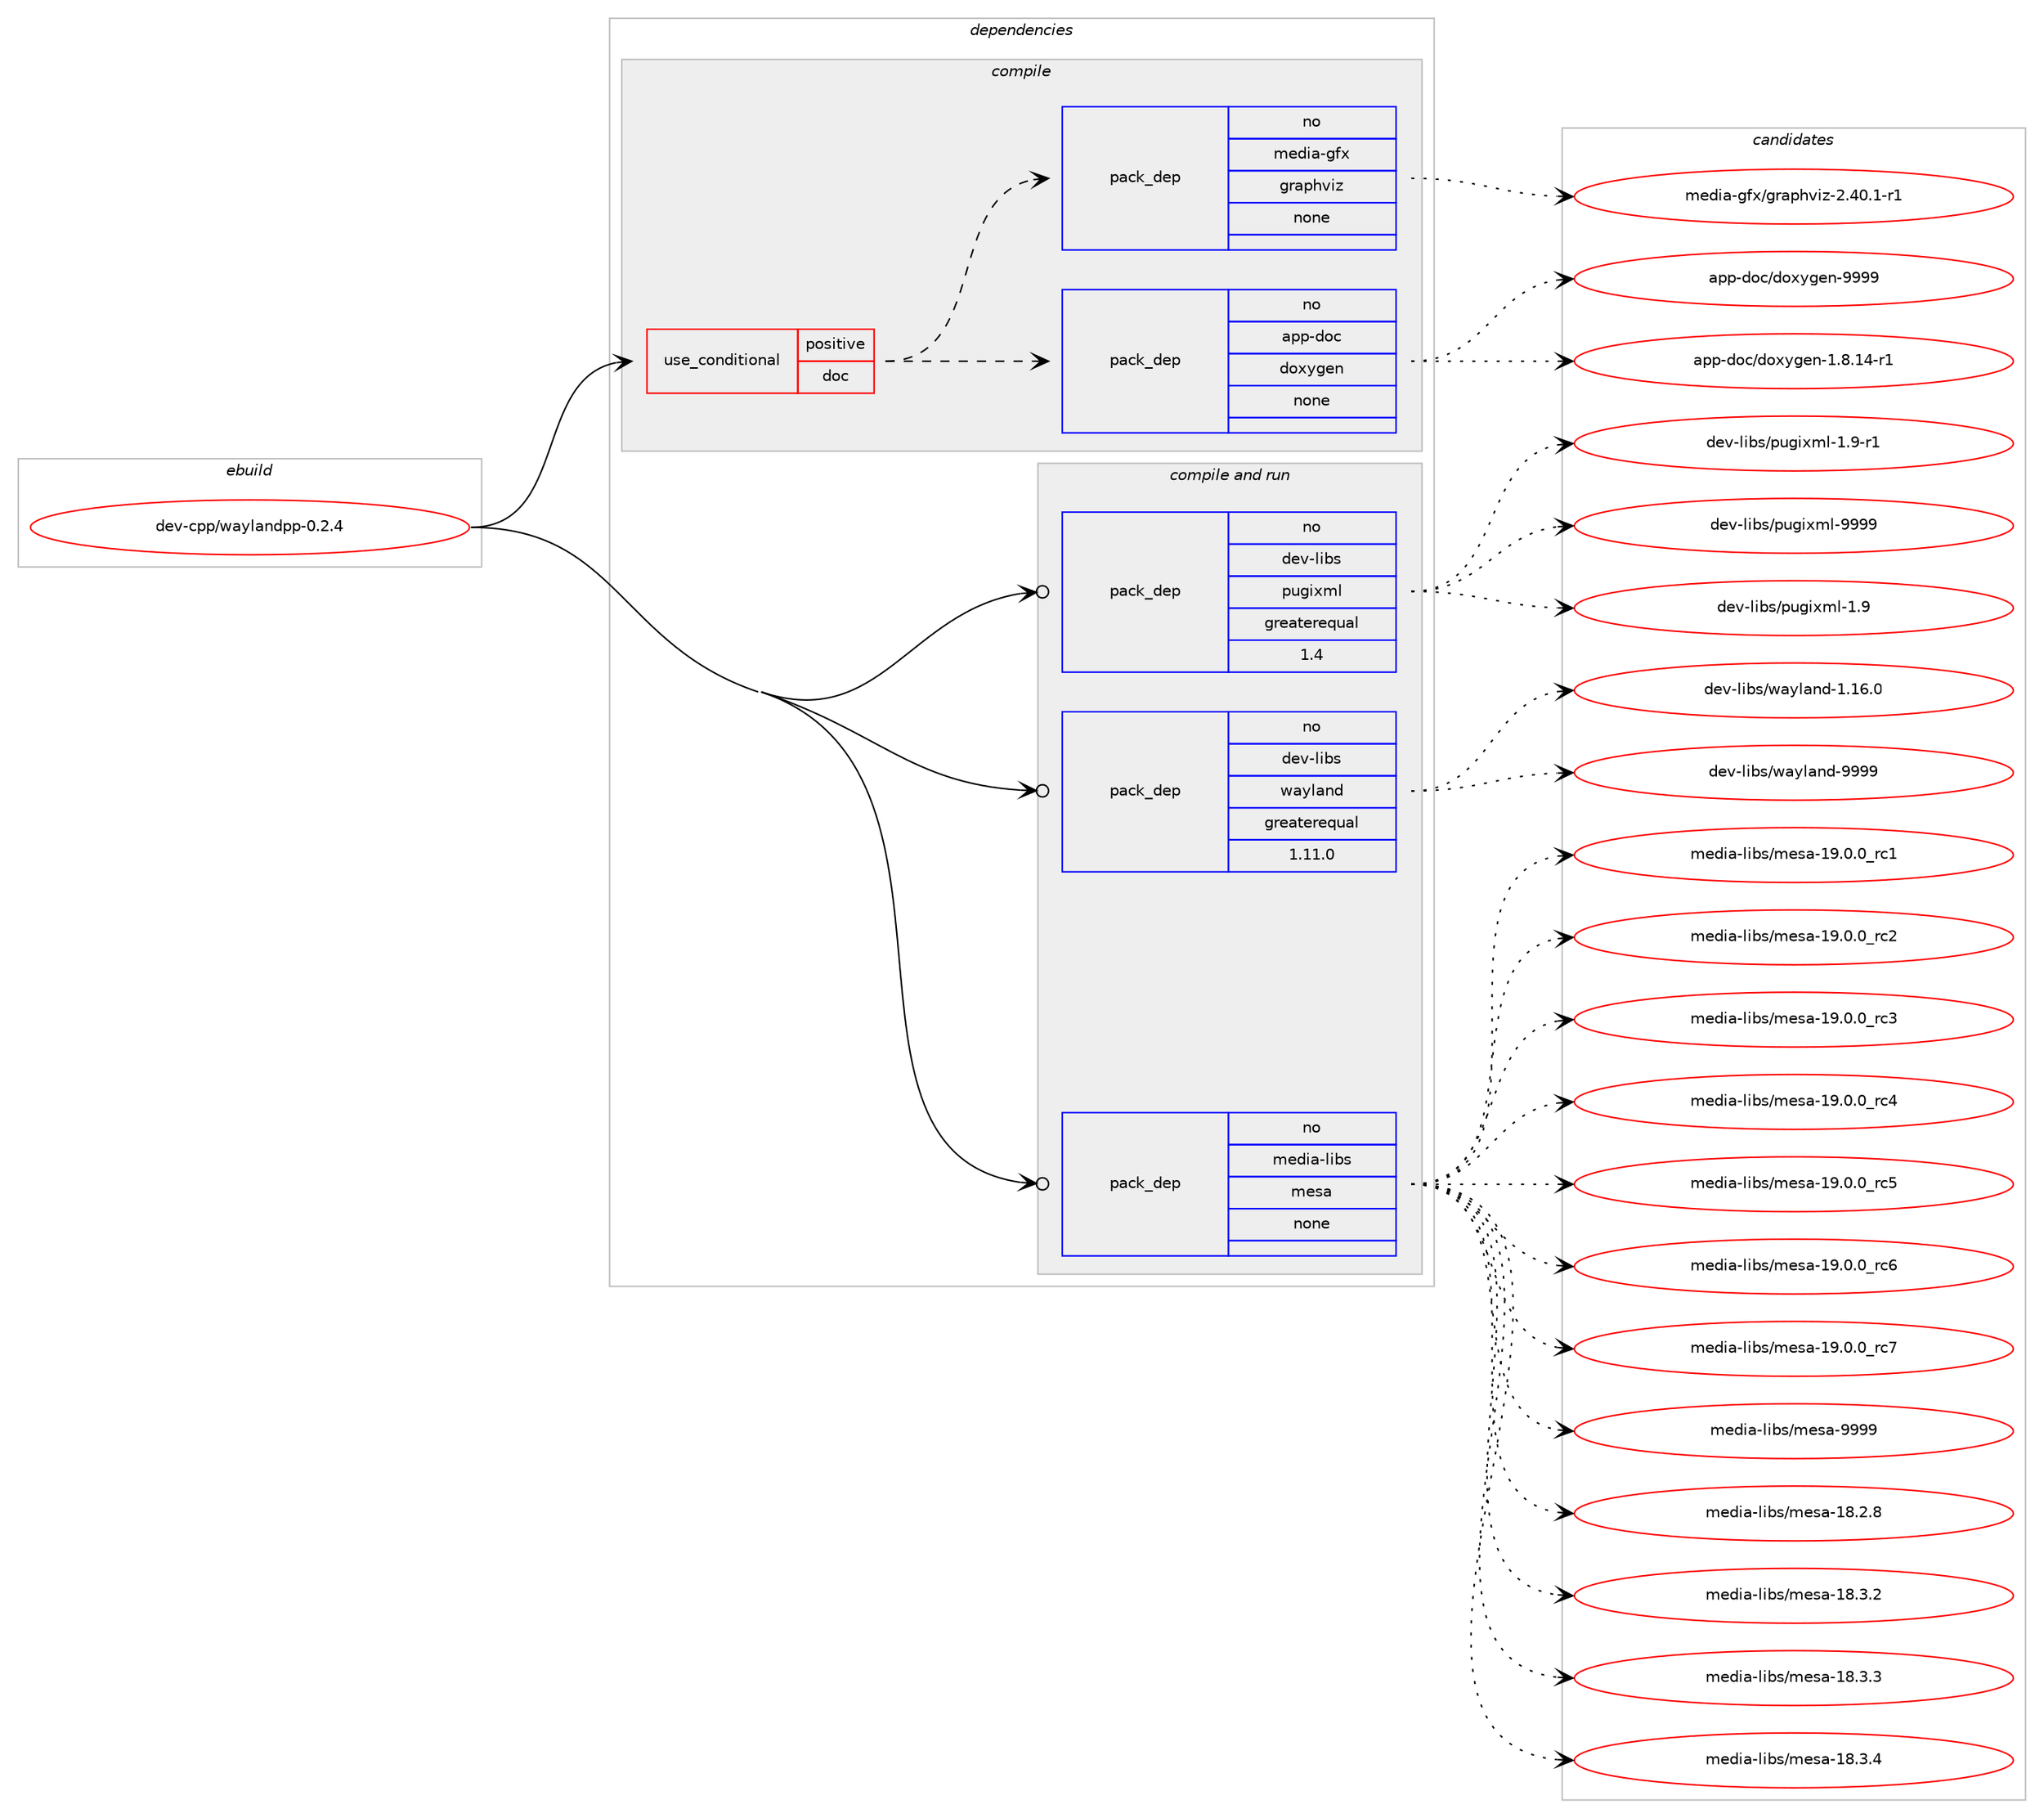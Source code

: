 digraph prolog {

# *************
# Graph options
# *************

newrank=true;
concentrate=true;
compound=true;
graph [rankdir=LR,fontname=Helvetica,fontsize=10,ranksep=1.5];#, ranksep=2.5, nodesep=0.2];
edge  [arrowhead=vee];
node  [fontname=Helvetica,fontsize=10];

# **********
# The ebuild
# **********

subgraph cluster_leftcol {
color=gray;
rank=same;
label=<<i>ebuild</i>>;
id [label="dev-cpp/waylandpp-0.2.4", color=red, width=4, href="../dev-cpp/waylandpp-0.2.4.svg"];
}

# ****************
# The dependencies
# ****************

subgraph cluster_midcol {
color=gray;
label=<<i>dependencies</i>>;
subgraph cluster_compile {
fillcolor="#eeeeee";
style=filled;
label=<<i>compile</i>>;
subgraph cond356586 {
dependency1317603 [label=<<TABLE BORDER="0" CELLBORDER="1" CELLSPACING="0" CELLPADDING="4"><TR><TD ROWSPAN="3" CELLPADDING="10">use_conditional</TD></TR><TR><TD>positive</TD></TR><TR><TD>doc</TD></TR></TABLE>>, shape=none, color=red];
subgraph pack940130 {
dependency1317604 [label=<<TABLE BORDER="0" CELLBORDER="1" CELLSPACING="0" CELLPADDING="4" WIDTH="220"><TR><TD ROWSPAN="6" CELLPADDING="30">pack_dep</TD></TR><TR><TD WIDTH="110">no</TD></TR><TR><TD>app-doc</TD></TR><TR><TD>doxygen</TD></TR><TR><TD>none</TD></TR><TR><TD></TD></TR></TABLE>>, shape=none, color=blue];
}
dependency1317603:e -> dependency1317604:w [weight=20,style="dashed",arrowhead="vee"];
subgraph pack940131 {
dependency1317605 [label=<<TABLE BORDER="0" CELLBORDER="1" CELLSPACING="0" CELLPADDING="4" WIDTH="220"><TR><TD ROWSPAN="6" CELLPADDING="30">pack_dep</TD></TR><TR><TD WIDTH="110">no</TD></TR><TR><TD>media-gfx</TD></TR><TR><TD>graphviz</TD></TR><TR><TD>none</TD></TR><TR><TD></TD></TR></TABLE>>, shape=none, color=blue];
}
dependency1317603:e -> dependency1317605:w [weight=20,style="dashed",arrowhead="vee"];
}
id:e -> dependency1317603:w [weight=20,style="solid",arrowhead="vee"];
}
subgraph cluster_compileandrun {
fillcolor="#eeeeee";
style=filled;
label=<<i>compile and run</i>>;
subgraph pack940132 {
dependency1317606 [label=<<TABLE BORDER="0" CELLBORDER="1" CELLSPACING="0" CELLPADDING="4" WIDTH="220"><TR><TD ROWSPAN="6" CELLPADDING="30">pack_dep</TD></TR><TR><TD WIDTH="110">no</TD></TR><TR><TD>dev-libs</TD></TR><TR><TD>pugixml</TD></TR><TR><TD>greaterequal</TD></TR><TR><TD>1.4</TD></TR></TABLE>>, shape=none, color=blue];
}
id:e -> dependency1317606:w [weight=20,style="solid",arrowhead="odotvee"];
subgraph pack940133 {
dependency1317607 [label=<<TABLE BORDER="0" CELLBORDER="1" CELLSPACING="0" CELLPADDING="4" WIDTH="220"><TR><TD ROWSPAN="6" CELLPADDING="30">pack_dep</TD></TR><TR><TD WIDTH="110">no</TD></TR><TR><TD>dev-libs</TD></TR><TR><TD>wayland</TD></TR><TR><TD>greaterequal</TD></TR><TR><TD>1.11.0</TD></TR></TABLE>>, shape=none, color=blue];
}
id:e -> dependency1317607:w [weight=20,style="solid",arrowhead="odotvee"];
subgraph pack940134 {
dependency1317608 [label=<<TABLE BORDER="0" CELLBORDER="1" CELLSPACING="0" CELLPADDING="4" WIDTH="220"><TR><TD ROWSPAN="6" CELLPADDING="30">pack_dep</TD></TR><TR><TD WIDTH="110">no</TD></TR><TR><TD>media-libs</TD></TR><TR><TD>mesa</TD></TR><TR><TD>none</TD></TR><TR><TD></TD></TR></TABLE>>, shape=none, color=blue];
}
id:e -> dependency1317608:w [weight=20,style="solid",arrowhead="odotvee"];
}
subgraph cluster_run {
fillcolor="#eeeeee";
style=filled;
label=<<i>run</i>>;
}
}

# **************
# The candidates
# **************

subgraph cluster_choices {
rank=same;
color=gray;
label=<<i>candidates</i>>;

subgraph choice940130 {
color=black;
nodesep=1;
choice97112112451001119947100111120121103101110454946564649524511449 [label="app-doc/doxygen-1.8.14-r1", color=red, width=4,href="../app-doc/doxygen-1.8.14-r1.svg"];
choice971121124510011199471001111201211031011104557575757 [label="app-doc/doxygen-9999", color=red, width=4,href="../app-doc/doxygen-9999.svg"];
dependency1317604:e -> choice97112112451001119947100111120121103101110454946564649524511449:w [style=dotted,weight="100"];
dependency1317604:e -> choice971121124510011199471001111201211031011104557575757:w [style=dotted,weight="100"];
}
subgraph choice940131 {
color=black;
nodesep=1;
choice10910110010597451031021204710311497112104118105122455046524846494511449 [label="media-gfx/graphviz-2.40.1-r1", color=red, width=4,href="../media-gfx/graphviz-2.40.1-r1.svg"];
dependency1317605:e -> choice10910110010597451031021204710311497112104118105122455046524846494511449:w [style=dotted,weight="100"];
}
subgraph choice940132 {
color=black;
nodesep=1;
choice10010111845108105981154711211710310512010910845494657 [label="dev-libs/pugixml-1.9", color=red, width=4,href="../dev-libs/pugixml-1.9.svg"];
choice100101118451081059811547112117103105120109108454946574511449 [label="dev-libs/pugixml-1.9-r1", color=red, width=4,href="../dev-libs/pugixml-1.9-r1.svg"];
choice1001011184510810598115471121171031051201091084557575757 [label="dev-libs/pugixml-9999", color=red, width=4,href="../dev-libs/pugixml-9999.svg"];
dependency1317606:e -> choice10010111845108105981154711211710310512010910845494657:w [style=dotted,weight="100"];
dependency1317606:e -> choice100101118451081059811547112117103105120109108454946574511449:w [style=dotted,weight="100"];
dependency1317606:e -> choice1001011184510810598115471121171031051201091084557575757:w [style=dotted,weight="100"];
}
subgraph choice940133 {
color=black;
nodesep=1;
choice100101118451081059811547119971211089711010045494649544648 [label="dev-libs/wayland-1.16.0", color=red, width=4,href="../dev-libs/wayland-1.16.0.svg"];
choice10010111845108105981154711997121108971101004557575757 [label="dev-libs/wayland-9999", color=red, width=4,href="../dev-libs/wayland-9999.svg"];
dependency1317607:e -> choice100101118451081059811547119971211089711010045494649544648:w [style=dotted,weight="100"];
dependency1317607:e -> choice10010111845108105981154711997121108971101004557575757:w [style=dotted,weight="100"];
}
subgraph choice940134 {
color=black;
nodesep=1;
choice109101100105974510810598115471091011159745495646504656 [label="media-libs/mesa-18.2.8", color=red, width=4,href="../media-libs/mesa-18.2.8.svg"];
choice109101100105974510810598115471091011159745495646514650 [label="media-libs/mesa-18.3.2", color=red, width=4,href="../media-libs/mesa-18.3.2.svg"];
choice109101100105974510810598115471091011159745495646514651 [label="media-libs/mesa-18.3.3", color=red, width=4,href="../media-libs/mesa-18.3.3.svg"];
choice109101100105974510810598115471091011159745495646514652 [label="media-libs/mesa-18.3.4", color=red, width=4,href="../media-libs/mesa-18.3.4.svg"];
choice109101100105974510810598115471091011159745495746484648951149949 [label="media-libs/mesa-19.0.0_rc1", color=red, width=4,href="../media-libs/mesa-19.0.0_rc1.svg"];
choice109101100105974510810598115471091011159745495746484648951149950 [label="media-libs/mesa-19.0.0_rc2", color=red, width=4,href="../media-libs/mesa-19.0.0_rc2.svg"];
choice109101100105974510810598115471091011159745495746484648951149951 [label="media-libs/mesa-19.0.0_rc3", color=red, width=4,href="../media-libs/mesa-19.0.0_rc3.svg"];
choice109101100105974510810598115471091011159745495746484648951149952 [label="media-libs/mesa-19.0.0_rc4", color=red, width=4,href="../media-libs/mesa-19.0.0_rc4.svg"];
choice109101100105974510810598115471091011159745495746484648951149953 [label="media-libs/mesa-19.0.0_rc5", color=red, width=4,href="../media-libs/mesa-19.0.0_rc5.svg"];
choice109101100105974510810598115471091011159745495746484648951149954 [label="media-libs/mesa-19.0.0_rc6", color=red, width=4,href="../media-libs/mesa-19.0.0_rc6.svg"];
choice109101100105974510810598115471091011159745495746484648951149955 [label="media-libs/mesa-19.0.0_rc7", color=red, width=4,href="../media-libs/mesa-19.0.0_rc7.svg"];
choice10910110010597451081059811547109101115974557575757 [label="media-libs/mesa-9999", color=red, width=4,href="../media-libs/mesa-9999.svg"];
dependency1317608:e -> choice109101100105974510810598115471091011159745495646504656:w [style=dotted,weight="100"];
dependency1317608:e -> choice109101100105974510810598115471091011159745495646514650:w [style=dotted,weight="100"];
dependency1317608:e -> choice109101100105974510810598115471091011159745495646514651:w [style=dotted,weight="100"];
dependency1317608:e -> choice109101100105974510810598115471091011159745495646514652:w [style=dotted,weight="100"];
dependency1317608:e -> choice109101100105974510810598115471091011159745495746484648951149949:w [style=dotted,weight="100"];
dependency1317608:e -> choice109101100105974510810598115471091011159745495746484648951149950:w [style=dotted,weight="100"];
dependency1317608:e -> choice109101100105974510810598115471091011159745495746484648951149951:w [style=dotted,weight="100"];
dependency1317608:e -> choice109101100105974510810598115471091011159745495746484648951149952:w [style=dotted,weight="100"];
dependency1317608:e -> choice109101100105974510810598115471091011159745495746484648951149953:w [style=dotted,weight="100"];
dependency1317608:e -> choice109101100105974510810598115471091011159745495746484648951149954:w [style=dotted,weight="100"];
dependency1317608:e -> choice109101100105974510810598115471091011159745495746484648951149955:w [style=dotted,weight="100"];
dependency1317608:e -> choice10910110010597451081059811547109101115974557575757:w [style=dotted,weight="100"];
}
}

}
